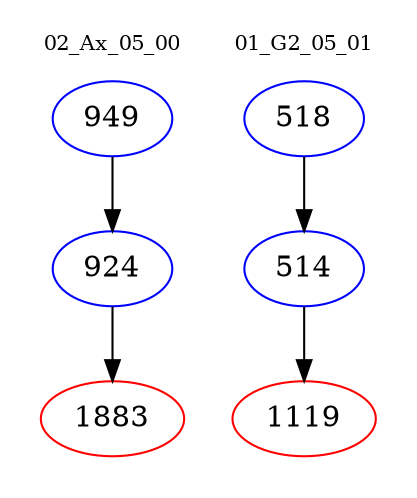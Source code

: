 digraph{
subgraph cluster_0 {
color = white
label = "02_Ax_05_00";
fontsize=10;
T0_949 [label="949", color="blue"]
T0_949 -> T0_924 [color="black"]
T0_924 [label="924", color="blue"]
T0_924 -> T0_1883 [color="black"]
T0_1883 [label="1883", color="red"]
}
subgraph cluster_1 {
color = white
label = "01_G2_05_01";
fontsize=10;
T1_518 [label="518", color="blue"]
T1_518 -> T1_514 [color="black"]
T1_514 [label="514", color="blue"]
T1_514 -> T1_1119 [color="black"]
T1_1119 [label="1119", color="red"]
}
}
